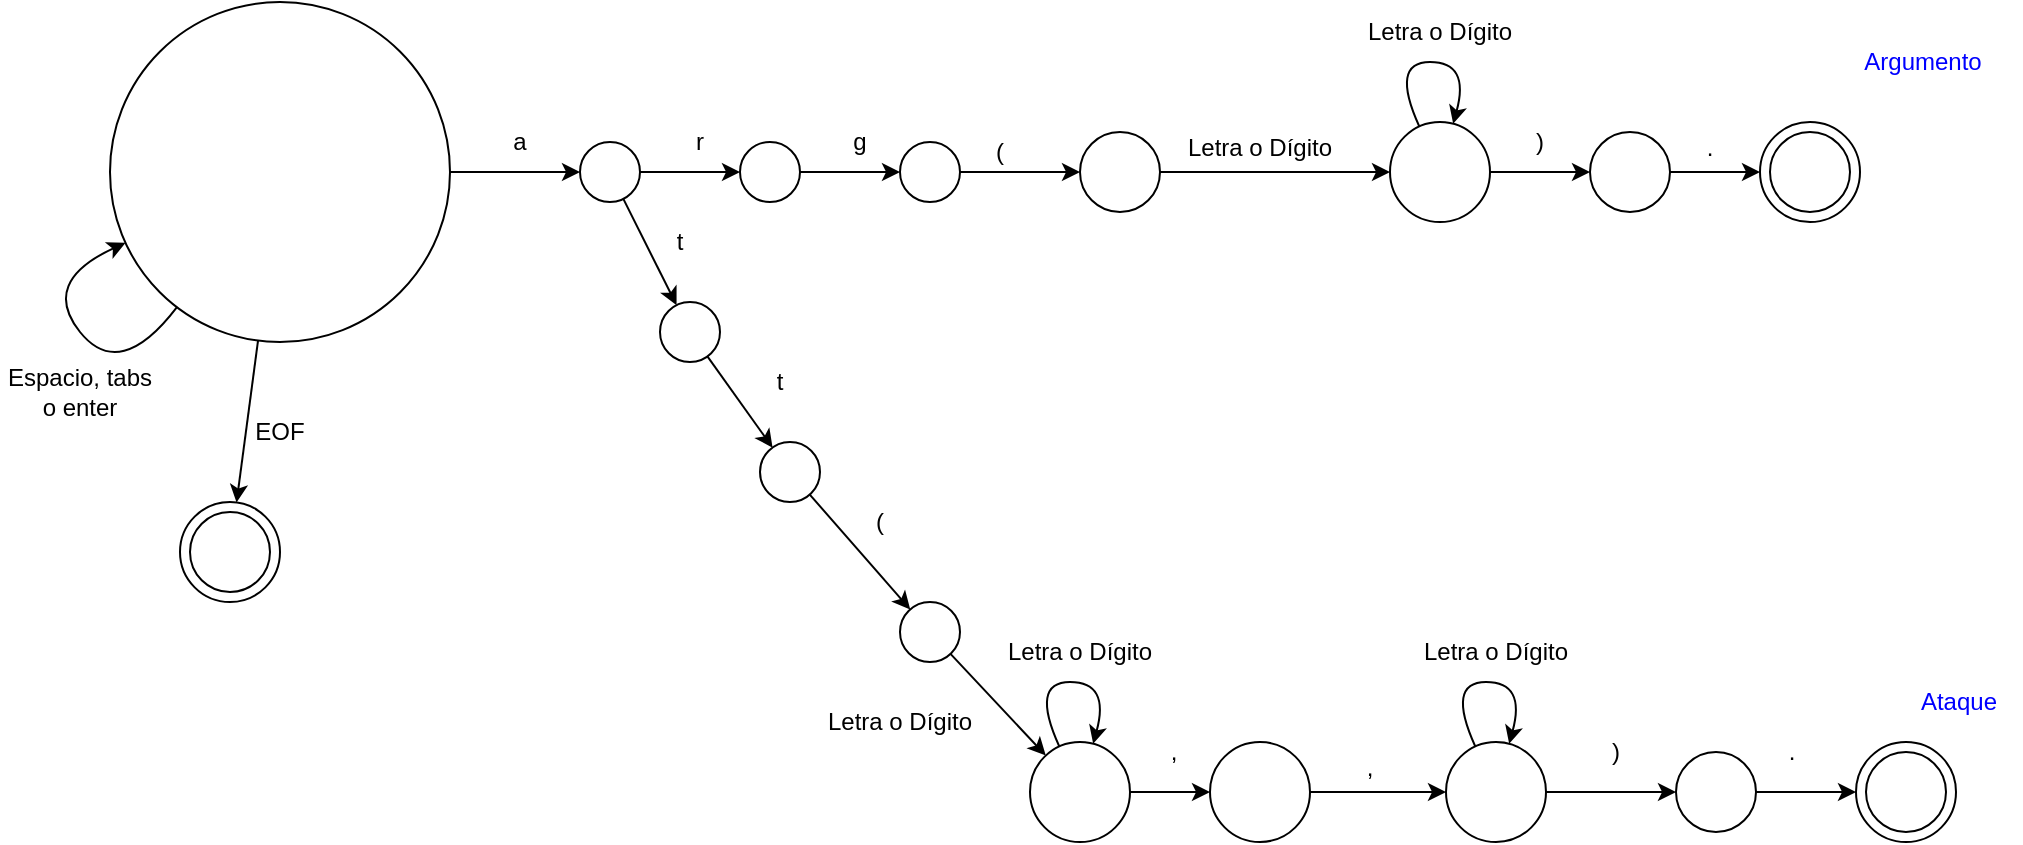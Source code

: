 <mxfile version="16.5.1" type="device"><diagram id="kindY8wr64dC29Oikkm_" name="Página-1"><mxGraphModel dx="1102" dy="865" grid="1" gridSize="10" guides="1" tooltips="1" connect="1" arrows="1" fold="1" page="1" pageScale="1" pageWidth="827" pageHeight="1169" math="0" shadow="0"><root><mxCell id="0"/><mxCell id="1" parent="0"/><mxCell id="MlCUdWI_OLEYPULD27Gr-16" value="" style="curved=1;endArrow=classic;html=1;rounded=0;" parent="1" source="MlCUdWI_OLEYPULD27Gr-11" target="MlCUdWI_OLEYPULD27Gr-11" edge="1"><mxGeometry width="50" height="50" relative="1" as="geometry"><mxPoint x="965" y="290" as="sourcePoint"/><mxPoint x="915" y="340" as="targetPoint"/><Array as="points"><mxPoint x="925" y="340"/><mxPoint x="965" y="340"/></Array></mxGeometry></mxCell><mxCell id="MlCUdWI_OLEYPULD27Gr-1" value="" style="ellipse;whiteSpace=wrap;html=1;aspect=fixed;" parent="1" vertex="1"><mxGeometry x="285" y="310" width="170" height="170" as="geometry"/></mxCell><mxCell id="MlCUdWI_OLEYPULD27Gr-2" value="" style="endArrow=classic;html=1;rounded=0;" parent="1" source="MlCUdWI_OLEYPULD27Gr-1" target="MlCUdWI_OLEYPULD27Gr-3" edge="1"><mxGeometry width="50" height="50" relative="1" as="geometry"><mxPoint x="390" y="470" as="sourcePoint"/><mxPoint x="560" y="370" as="targetPoint"/></mxGeometry></mxCell><mxCell id="MlCUdWI_OLEYPULD27Gr-3" value="" style="ellipse;whiteSpace=wrap;html=1;aspect=fixed;" parent="1" vertex="1"><mxGeometry x="520" y="380" width="30" height="30" as="geometry"/></mxCell><mxCell id="MlCUdWI_OLEYPULD27Gr-4" value="" style="ellipse;whiteSpace=wrap;html=1;aspect=fixed;" parent="1" vertex="1"><mxGeometry x="600" y="380" width="30" height="30" as="geometry"/></mxCell><mxCell id="MlCUdWI_OLEYPULD27Gr-5" value="" style="endArrow=classic;html=1;rounded=0;" parent="1" source="MlCUdWI_OLEYPULD27Gr-3" target="MlCUdWI_OLEYPULD27Gr-4" edge="1"><mxGeometry width="50" height="50" relative="1" as="geometry"><mxPoint x="448.769" y="430.584" as="sourcePoint"/><mxPoint x="580.222" y="407.57" as="targetPoint"/></mxGeometry></mxCell><mxCell id="MlCUdWI_OLEYPULD27Gr-6" value="" style="ellipse;whiteSpace=wrap;html=1;aspect=fixed;" parent="1" vertex="1"><mxGeometry x="680" y="380" width="30" height="30" as="geometry"/></mxCell><mxCell id="MlCUdWI_OLEYPULD27Gr-7" value="" style="endArrow=classic;html=1;rounded=0;" parent="1" source="MlCUdWI_OLEYPULD27Gr-4" target="MlCUdWI_OLEYPULD27Gr-6" edge="1"><mxGeometry width="50" height="50" relative="1" as="geometry"><mxPoint x="730" y="350" as="sourcePoint"/><mxPoint x="700" y="405" as="targetPoint"/></mxGeometry></mxCell><mxCell id="MlCUdWI_OLEYPULD27Gr-8" value="a" style="text;html=1;strokeColor=none;fillColor=none;align=center;verticalAlign=middle;whiteSpace=wrap;rounded=0;" parent="1" vertex="1"><mxGeometry x="480" y="370" width="20" height="20" as="geometry"/></mxCell><mxCell id="MlCUdWI_OLEYPULD27Gr-9" value="r" style="text;html=1;strokeColor=none;fillColor=none;align=center;verticalAlign=middle;whiteSpace=wrap;rounded=0;" parent="1" vertex="1"><mxGeometry x="570" y="370" width="20" height="20" as="geometry"/></mxCell><mxCell id="MlCUdWI_OLEYPULD27Gr-10" value="g" style="text;html=1;strokeColor=none;fillColor=none;align=center;verticalAlign=middle;whiteSpace=wrap;rounded=0;" parent="1" vertex="1"><mxGeometry x="650" y="370" width="20" height="20" as="geometry"/></mxCell><mxCell id="MlCUdWI_OLEYPULD27Gr-11" value="" style="ellipse;whiteSpace=wrap;html=1;aspect=fixed;" parent="1" vertex="1"><mxGeometry x="925" y="370" width="50" height="50" as="geometry"/></mxCell><mxCell id="MlCUdWI_OLEYPULD27Gr-13" value="(" style="text;html=1;strokeColor=none;fillColor=none;align=center;verticalAlign=middle;whiteSpace=wrap;rounded=0;" parent="1" vertex="1"><mxGeometry x="720" y="370" width="20" height="30" as="geometry"/></mxCell><mxCell id="MlCUdWI_OLEYPULD27Gr-17" value="Letra o Dígito" style="text;html=1;strokeColor=none;fillColor=none;align=center;verticalAlign=middle;whiteSpace=wrap;rounded=0;" parent="1" vertex="1"><mxGeometry x="910" y="310" width="80" height="30" as="geometry"/></mxCell><mxCell id="MlCUdWI_OLEYPULD27Gr-18" value="" style="endArrow=classic;html=1;rounded=0;" parent="1" source="MlCUdWI_OLEYPULD27Gr-11" target="MlCUdWI_OLEYPULD27Gr-19" edge="1"><mxGeometry width="50" height="50" relative="1" as="geometry"><mxPoint x="1005" y="394.5" as="sourcePoint"/><mxPoint x="1015" y="395" as="targetPoint"/></mxGeometry></mxCell><mxCell id="MlCUdWI_OLEYPULD27Gr-19" value="" style="ellipse;whiteSpace=wrap;html=1;aspect=fixed;" parent="1" vertex="1"><mxGeometry x="1025" y="375" width="40" height="40" as="geometry"/></mxCell><mxCell id="MlCUdWI_OLEYPULD27Gr-20" value=")" style="text;html=1;strokeColor=none;fillColor=none;align=center;verticalAlign=middle;whiteSpace=wrap;rounded=0;" parent="1" vertex="1"><mxGeometry x="990" y="365" width="20" height="30" as="geometry"/></mxCell><mxCell id="MlCUdWI_OLEYPULD27Gr-21" value="" style="ellipse;whiteSpace=wrap;html=1;aspect=fixed;" parent="1" vertex="1"><mxGeometry x="1115" y="375" width="40" height="40" as="geometry"/></mxCell><mxCell id="MlCUdWI_OLEYPULD27Gr-22" value="" style="ellipse;whiteSpace=wrap;html=1;aspect=fixed;fillColor=none;" parent="1" vertex="1"><mxGeometry x="1110" y="370" width="50" height="50" as="geometry"/></mxCell><mxCell id="MlCUdWI_OLEYPULD27Gr-23" value="" style="endArrow=classic;html=1;rounded=0;" parent="1" source="MlCUdWI_OLEYPULD27Gr-19" target="MlCUdWI_OLEYPULD27Gr-22" edge="1"><mxGeometry width="50" height="50" relative="1" as="geometry"><mxPoint x="1025" y="440" as="sourcePoint"/><mxPoint x="1075" y="440" as="targetPoint"/></mxGeometry></mxCell><mxCell id="MlCUdWI_OLEYPULD27Gr-26" value="." style="text;html=1;strokeColor=none;fillColor=none;align=center;verticalAlign=middle;whiteSpace=wrap;rounded=0;" parent="1" vertex="1"><mxGeometry x="1075" y="375" width="20" height="15" as="geometry"/></mxCell><mxCell id="MlCUdWI_OLEYPULD27Gr-27" value="" style="ellipse;whiteSpace=wrap;html=1;aspect=fixed;" parent="1" vertex="1"><mxGeometry x="560" y="460" width="30" height="30" as="geometry"/></mxCell><mxCell id="MlCUdWI_OLEYPULD27Gr-28" value="" style="endArrow=classic;html=1;rounded=0;" parent="1" source="MlCUdWI_OLEYPULD27Gr-3" target="MlCUdWI_OLEYPULD27Gr-27" edge="1"><mxGeometry width="50" height="50" relative="1" as="geometry"><mxPoint x="555" y="430" as="sourcePoint"/><mxPoint x="605" y="430" as="targetPoint"/></mxGeometry></mxCell><mxCell id="MlCUdWI_OLEYPULD27Gr-29" value="t" style="text;html=1;strokeColor=none;fillColor=none;align=center;verticalAlign=middle;whiteSpace=wrap;rounded=0;" parent="1" vertex="1"><mxGeometry x="560" y="420" width="20" height="20" as="geometry"/></mxCell><mxCell id="MlCUdWI_OLEYPULD27Gr-30" value="" style="ellipse;whiteSpace=wrap;html=1;aspect=fixed;" parent="1" vertex="1"><mxGeometry x="610" y="530" width="30" height="30" as="geometry"/></mxCell><mxCell id="MlCUdWI_OLEYPULD27Gr-32" value="" style="endArrow=classic;html=1;rounded=0;" parent="1" source="MlCUdWI_OLEYPULD27Gr-27" target="MlCUdWI_OLEYPULD27Gr-30" edge="1"><mxGeometry width="50" height="50" relative="1" as="geometry"><mxPoint x="550.974" y="418.759" as="sourcePoint"/><mxPoint x="578.908" y="481.293" as="targetPoint"/></mxGeometry></mxCell><mxCell id="MlCUdWI_OLEYPULD27Gr-33" value="t" style="text;html=1;strokeColor=none;fillColor=none;align=center;verticalAlign=middle;whiteSpace=wrap;rounded=0;" parent="1" vertex="1"><mxGeometry x="610" y="490" width="20" height="20" as="geometry"/></mxCell><mxCell id="MlCUdWI_OLEYPULD27Gr-34" value="Argumento" style="text;html=1;strokeColor=none;fillColor=none;align=center;verticalAlign=middle;whiteSpace=wrap;rounded=0;fontColor=#0000FF;" parent="1" vertex="1"><mxGeometry x="1160" y="330" width="62.5" height="20" as="geometry"/></mxCell><mxCell id="S9cT0inRRNE0KH9PbeR9-1" value="" style="curved=1;endArrow=classic;html=1;rounded=0;" parent="1" source="MlCUdWI_OLEYPULD27Gr-1" target="MlCUdWI_OLEYPULD27Gr-1" edge="1"><mxGeometry width="50" height="50" relative="1" as="geometry"><mxPoint x="220" y="525" as="sourcePoint"/><mxPoint x="270" y="475" as="targetPoint"/><Array as="points"><mxPoint x="290" y="500"/><mxPoint x="250" y="450"/></Array></mxGeometry></mxCell><mxCell id="S9cT0inRRNE0KH9PbeR9-2" value="Espacio, tabs o enter" style="text;html=1;strokeColor=none;fillColor=none;align=center;verticalAlign=middle;whiteSpace=wrap;rounded=0;" parent="1" vertex="1"><mxGeometry x="230" y="490" width="80" height="30" as="geometry"/></mxCell><mxCell id="S9cT0inRRNE0KH9PbeR9-4" value="" style="ellipse;whiteSpace=wrap;html=1;aspect=fixed;" parent="1" vertex="1"><mxGeometry x="325" y="565" width="40" height="40" as="geometry"/></mxCell><mxCell id="S9cT0inRRNE0KH9PbeR9-5" value="" style="ellipse;whiteSpace=wrap;html=1;aspect=fixed;fillColor=none;" parent="1" vertex="1"><mxGeometry x="320" y="560" width="50" height="50" as="geometry"/></mxCell><mxCell id="S9cT0inRRNE0KH9PbeR9-6" value="" style="endArrow=classic;html=1;rounded=0;" parent="1" source="MlCUdWI_OLEYPULD27Gr-1" target="S9cT0inRRNE0KH9PbeR9-5" edge="1"><mxGeometry width="50" height="50" relative="1" as="geometry"><mxPoint x="439.998" y="518.416" as="sourcePoint"/><mxPoint x="466.582" y="571.584" as="targetPoint"/></mxGeometry></mxCell><mxCell id="S9cT0inRRNE0KH9PbeR9-8" value="EOF" style="text;html=1;strokeColor=none;fillColor=none;align=center;verticalAlign=middle;whiteSpace=wrap;rounded=0;" parent="1" vertex="1"><mxGeometry x="350" y="510" width="40" height="30" as="geometry"/></mxCell><mxCell id="0vYwI6rDI1Z2fbZlnWiH-1" value="" style="ellipse;whiteSpace=wrap;html=1;aspect=fixed;" vertex="1" parent="1"><mxGeometry x="680" y="610" width="30" height="30" as="geometry"/></mxCell><mxCell id="0vYwI6rDI1Z2fbZlnWiH-2" value="" style="endArrow=classic;html=1;rounded=0;" edge="1" parent="1" source="MlCUdWI_OLEYPULD27Gr-30" target="0vYwI6rDI1Z2fbZlnWiH-1"><mxGeometry width="50" height="50" relative="1" as="geometry"><mxPoint x="690" y="530" as="sourcePoint"/><mxPoint x="650.001" y="635.614" as="targetPoint"/></mxGeometry></mxCell><mxCell id="0vYwI6rDI1Z2fbZlnWiH-3" value="(" style="text;html=1;strokeColor=none;fillColor=none;align=center;verticalAlign=middle;whiteSpace=wrap;rounded=0;" vertex="1" parent="1"><mxGeometry x="660" y="555" width="20" height="30" as="geometry"/></mxCell><mxCell id="0vYwI6rDI1Z2fbZlnWiH-6" value="" style="curved=1;endArrow=classic;html=1;rounded=0;" edge="1" parent="1" source="0vYwI6rDI1Z2fbZlnWiH-7" target="0vYwI6rDI1Z2fbZlnWiH-7"><mxGeometry width="50" height="50" relative="1" as="geometry"><mxPoint x="785" y="600" as="sourcePoint"/><mxPoint x="735" y="650" as="targetPoint"/><Array as="points"><mxPoint x="745" y="650"/><mxPoint x="785" y="650"/></Array></mxGeometry></mxCell><mxCell id="0vYwI6rDI1Z2fbZlnWiH-7" value="" style="ellipse;whiteSpace=wrap;html=1;aspect=fixed;" vertex="1" parent="1"><mxGeometry x="745" y="680" width="50" height="50" as="geometry"/></mxCell><mxCell id="0vYwI6rDI1Z2fbZlnWiH-9" value="Letra o Dígito" style="text;html=1;strokeColor=none;fillColor=none;align=center;verticalAlign=middle;whiteSpace=wrap;rounded=0;" vertex="1" parent="1"><mxGeometry x="730" y="620" width="80" height="30" as="geometry"/></mxCell><mxCell id="0vYwI6rDI1Z2fbZlnWiH-10" value="" style="endArrow=classic;html=1;rounded=0;" edge="1" parent="1" source="0vYwI6rDI1Z2fbZlnWiH-1" target="0vYwI6rDI1Z2fbZlnWiH-7"><mxGeometry width="50" height="50" relative="1" as="geometry"><mxPoint x="730" y="590" as="sourcePoint"/><mxPoint x="680" y="460" as="targetPoint"/></mxGeometry></mxCell><mxCell id="0vYwI6rDI1Z2fbZlnWiH-13" value="," style="text;html=1;strokeColor=none;fillColor=none;align=center;verticalAlign=middle;whiteSpace=wrap;rounded=0;" vertex="1" parent="1"><mxGeometry x="807" y="670" width="20" height="30" as="geometry"/></mxCell><mxCell id="0vYwI6rDI1Z2fbZlnWiH-14" value="" style="curved=1;endArrow=classic;html=1;rounded=0;" edge="1" parent="1" source="0vYwI6rDI1Z2fbZlnWiH-15" target="0vYwI6rDI1Z2fbZlnWiH-15"><mxGeometry width="50" height="50" relative="1" as="geometry"><mxPoint x="993" y="600" as="sourcePoint"/><mxPoint x="943" y="650" as="targetPoint"/><Array as="points"><mxPoint x="953" y="650"/><mxPoint x="993" y="650"/></Array></mxGeometry></mxCell><mxCell id="0vYwI6rDI1Z2fbZlnWiH-15" value="" style="ellipse;whiteSpace=wrap;html=1;aspect=fixed;" vertex="1" parent="1"><mxGeometry x="953" y="680" width="50" height="50" as="geometry"/></mxCell><mxCell id="0vYwI6rDI1Z2fbZlnWiH-16" value="Letra o Dígito" style="text;html=1;strokeColor=none;fillColor=none;align=center;verticalAlign=middle;whiteSpace=wrap;rounded=0;" vertex="1" parent="1"><mxGeometry x="938" y="620" width="80" height="30" as="geometry"/></mxCell><mxCell id="0vYwI6rDI1Z2fbZlnWiH-18" value=")" style="text;html=1;strokeColor=none;fillColor=none;align=center;verticalAlign=middle;whiteSpace=wrap;rounded=0;" vertex="1" parent="1"><mxGeometry x="1028" y="670" width="20" height="30" as="geometry"/></mxCell><mxCell id="0vYwI6rDI1Z2fbZlnWiH-19" value="" style="ellipse;whiteSpace=wrap;html=1;aspect=fixed;" vertex="1" parent="1"><mxGeometry x="1068" y="685" width="40" height="40" as="geometry"/></mxCell><mxCell id="0vYwI6rDI1Z2fbZlnWiH-20" value="" style="endArrow=classic;html=1;rounded=0;" edge="1" parent="1" source="0vYwI6rDI1Z2fbZlnWiH-15" target="0vYwI6rDI1Z2fbZlnWiH-19"><mxGeometry width="50" height="50" relative="1" as="geometry"><mxPoint x="958" y="550" as="sourcePoint"/><mxPoint x="1008" y="500" as="targetPoint"/></mxGeometry></mxCell><mxCell id="0vYwI6rDI1Z2fbZlnWiH-22" value="" style="endArrow=classic;html=1;rounded=0;" edge="1" parent="1" source="0vYwI6rDI1Z2fbZlnWiH-19" target="0vYwI6rDI1Z2fbZlnWiH-25"><mxGeometry width="50" height="50" relative="1" as="geometry"><mxPoint x="1168" y="570" as="sourcePoint"/><mxPoint x="1169" y="705" as="targetPoint"/></mxGeometry></mxCell><mxCell id="0vYwI6rDI1Z2fbZlnWiH-23" value="Ataque" style="text;html=1;strokeColor=none;fillColor=none;align=center;verticalAlign=middle;whiteSpace=wrap;rounded=0;fontColor=#0000FF;" vertex="1" parent="1"><mxGeometry x="1178" y="650" width="62.5" height="20" as="geometry"/></mxCell><mxCell id="0vYwI6rDI1Z2fbZlnWiH-24" value="" style="ellipse;whiteSpace=wrap;html=1;aspect=fixed;" vertex="1" parent="1"><mxGeometry x="1163" y="685" width="40" height="40" as="geometry"/></mxCell><mxCell id="0vYwI6rDI1Z2fbZlnWiH-25" value="" style="ellipse;whiteSpace=wrap;html=1;aspect=fixed;fillColor=none;" vertex="1" parent="1"><mxGeometry x="1158" y="680" width="50" height="50" as="geometry"/></mxCell><mxCell id="0vYwI6rDI1Z2fbZlnWiH-26" value="." style="text;html=1;strokeColor=none;fillColor=none;align=center;verticalAlign=middle;whiteSpace=wrap;rounded=0;" vertex="1" parent="1"><mxGeometry x="1115.5" y="677.5" width="20" height="15" as="geometry"/></mxCell><mxCell id="0vYwI6rDI1Z2fbZlnWiH-27" value="Letra o Dígito" style="text;html=1;strokeColor=none;fillColor=none;align=center;verticalAlign=middle;whiteSpace=wrap;rounded=0;" vertex="1" parent="1"><mxGeometry x="640" y="655" width="80" height="30" as="geometry"/></mxCell><mxCell id="0vYwI6rDI1Z2fbZlnWiH-39" value="" style="ellipse;whiteSpace=wrap;html=1;aspect=fixed;" vertex="1" parent="1"><mxGeometry x="770" y="375" width="40" height="40" as="geometry"/></mxCell><mxCell id="0vYwI6rDI1Z2fbZlnWiH-40" value="" style="endArrow=classic;html=1;rounded=0;" edge="1" parent="1" source="MlCUdWI_OLEYPULD27Gr-6" target="0vYwI6rDI1Z2fbZlnWiH-39"><mxGeometry width="50" height="50" relative="1" as="geometry"><mxPoint x="820" y="660" as="sourcePoint"/><mxPoint x="870" y="610" as="targetPoint"/></mxGeometry></mxCell><mxCell id="0vYwI6rDI1Z2fbZlnWiH-41" value="" style="endArrow=classic;html=1;rounded=0;" edge="1" parent="1" source="0vYwI6rDI1Z2fbZlnWiH-39" target="MlCUdWI_OLEYPULD27Gr-11"><mxGeometry width="50" height="50" relative="1" as="geometry"><mxPoint x="820" y="660" as="sourcePoint"/><mxPoint x="870" y="610" as="targetPoint"/></mxGeometry></mxCell><mxCell id="0vYwI6rDI1Z2fbZlnWiH-42" value="Letra o Dígito" style="text;html=1;strokeColor=none;fillColor=none;align=center;verticalAlign=middle;whiteSpace=wrap;rounded=0;" vertex="1" parent="1"><mxGeometry x="820" y="367.5" width="80" height="30" as="geometry"/></mxCell><mxCell id="0vYwI6rDI1Z2fbZlnWiH-43" value="" style="ellipse;whiteSpace=wrap;html=1;aspect=fixed;" vertex="1" parent="1"><mxGeometry x="835" y="680" width="50" height="50" as="geometry"/></mxCell><mxCell id="0vYwI6rDI1Z2fbZlnWiH-44" value="" style="endArrow=classic;html=1;rounded=0;" edge="1" parent="1" source="0vYwI6rDI1Z2fbZlnWiH-7" target="0vYwI6rDI1Z2fbZlnWiH-43"><mxGeometry width="50" height="50" relative="1" as="geometry"><mxPoint x="820" y="660" as="sourcePoint"/><mxPoint x="870" y="610" as="targetPoint"/></mxGeometry></mxCell><mxCell id="0vYwI6rDI1Z2fbZlnWiH-45" value="" style="endArrow=classic;html=1;rounded=0;" edge="1" parent="1" source="0vYwI6rDI1Z2fbZlnWiH-43" target="0vYwI6rDI1Z2fbZlnWiH-15"><mxGeometry width="50" height="50" relative="1" as="geometry"><mxPoint x="820" y="660" as="sourcePoint"/><mxPoint x="870" y="610" as="targetPoint"/></mxGeometry></mxCell><mxCell id="0vYwI6rDI1Z2fbZlnWiH-46" value="," style="text;html=1;strokeColor=none;fillColor=none;align=center;verticalAlign=middle;whiteSpace=wrap;rounded=0;" vertex="1" parent="1"><mxGeometry x="905" y="677.5" width="20" height="30" as="geometry"/></mxCell></root></mxGraphModel></diagram></mxfile>